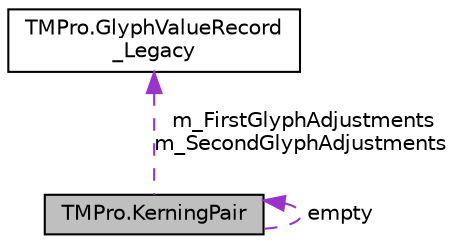 digraph "TMPro.KerningPair"
{
 // LATEX_PDF_SIZE
  edge [fontname="Helvetica",fontsize="10",labelfontname="Helvetica",labelfontsize="10"];
  node [fontname="Helvetica",fontsize="10",shape=record];
  Node1 [label="TMPro.KerningPair",height=0.2,width=0.4,color="black", fillcolor="grey75", style="filled", fontcolor="black",tooltip=" "];
  Node1 -> Node1 [dir="back",color="darkorchid3",fontsize="10",style="dashed",label=" empty" ,fontname="Helvetica"];
  Node2 -> Node1 [dir="back",color="darkorchid3",fontsize="10",style="dashed",label=" m_FirstGlyphAdjustments\nm_SecondGlyphAdjustments" ,fontname="Helvetica"];
  Node2 [label="TMPro.GlyphValueRecord\l_Legacy",height=0.2,width=0.4,color="black", fillcolor="white", style="filled",URL="$struct_t_m_pro_1_1_glyph_value_record___legacy.html",tooltip="Positional adjustments of a glyph"];
}

